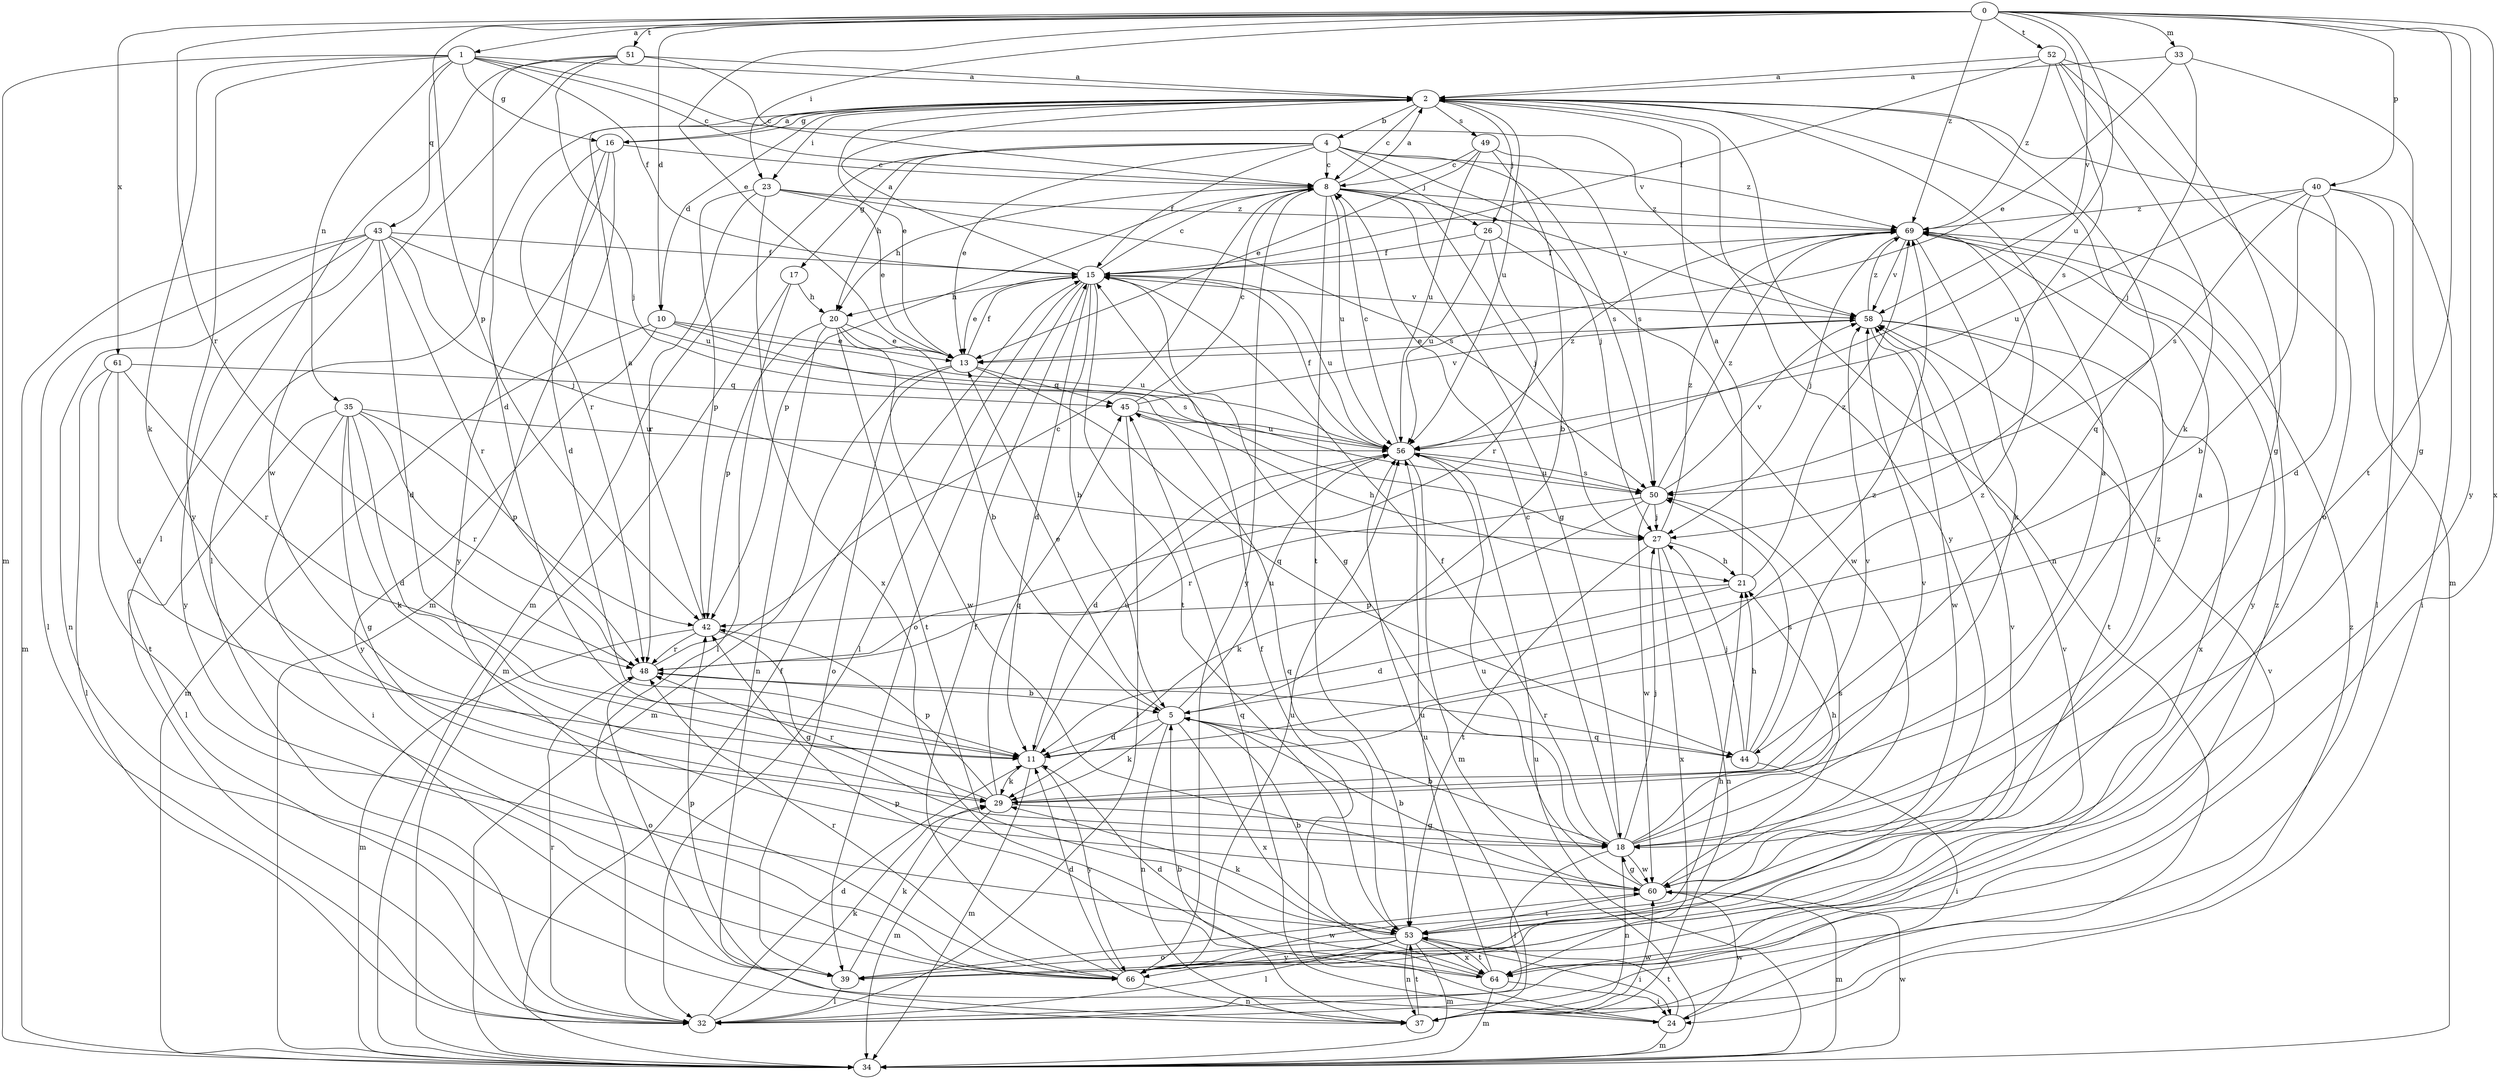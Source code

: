 strict digraph  {
0;
1;
2;
4;
5;
8;
10;
11;
13;
15;
16;
17;
18;
20;
21;
23;
24;
26;
27;
29;
32;
33;
34;
35;
37;
39;
40;
42;
43;
44;
45;
48;
49;
50;
51;
52;
53;
56;
58;
60;
61;
64;
66;
69;
0 -> 1  [label=a];
0 -> 10  [label=d];
0 -> 13  [label=e];
0 -> 23  [label=i];
0 -> 33  [label=m];
0 -> 40  [label=p];
0 -> 42  [label=p];
0 -> 48  [label=r];
0 -> 51  [label=t];
0 -> 52  [label=t];
0 -> 53  [label=t];
0 -> 56  [label=u];
0 -> 58  [label=v];
0 -> 61  [label=x];
0 -> 64  [label=x];
0 -> 66  [label=y];
0 -> 69  [label=z];
1 -> 2  [label=a];
1 -> 8  [label=c];
1 -> 15  [label=f];
1 -> 16  [label=g];
1 -> 29  [label=k];
1 -> 34  [label=m];
1 -> 35  [label=n];
1 -> 43  [label=q];
1 -> 58  [label=v];
1 -> 66  [label=y];
2 -> 4  [label=b];
2 -> 8  [label=c];
2 -> 10  [label=d];
2 -> 13  [label=e];
2 -> 16  [label=g];
2 -> 23  [label=i];
2 -> 26  [label=j];
2 -> 32  [label=l];
2 -> 34  [label=m];
2 -> 37  [label=n];
2 -> 44  [label=q];
2 -> 49  [label=s];
2 -> 56  [label=u];
2 -> 66  [label=y];
4 -> 8  [label=c];
4 -> 13  [label=e];
4 -> 15  [label=f];
4 -> 17  [label=g];
4 -> 20  [label=h];
4 -> 26  [label=j];
4 -> 27  [label=j];
4 -> 34  [label=m];
4 -> 50  [label=s];
4 -> 69  [label=z];
5 -> 11  [label=d];
5 -> 13  [label=e];
5 -> 29  [label=k];
5 -> 37  [label=n];
5 -> 44  [label=q];
5 -> 56  [label=u];
5 -> 64  [label=x];
8 -> 2  [label=a];
8 -> 18  [label=g];
8 -> 20  [label=h];
8 -> 27  [label=j];
8 -> 42  [label=p];
8 -> 53  [label=t];
8 -> 56  [label=u];
8 -> 58  [label=v];
8 -> 66  [label=y];
8 -> 69  [label=z];
10 -> 13  [label=e];
10 -> 34  [label=m];
10 -> 50  [label=s];
10 -> 56  [label=u];
10 -> 66  [label=y];
11 -> 29  [label=k];
11 -> 34  [label=m];
11 -> 56  [label=u];
11 -> 66  [label=y];
11 -> 69  [label=z];
13 -> 15  [label=f];
13 -> 34  [label=m];
13 -> 39  [label=o];
13 -> 44  [label=q];
13 -> 45  [label=q];
15 -> 2  [label=a];
15 -> 5  [label=b];
15 -> 8  [label=c];
15 -> 11  [label=d];
15 -> 13  [label=e];
15 -> 18  [label=g];
15 -> 20  [label=h];
15 -> 32  [label=l];
15 -> 39  [label=o];
15 -> 53  [label=t];
15 -> 56  [label=u];
15 -> 58  [label=v];
16 -> 2  [label=a];
16 -> 8  [label=c];
16 -> 11  [label=d];
16 -> 34  [label=m];
16 -> 48  [label=r];
16 -> 66  [label=y];
17 -> 20  [label=h];
17 -> 32  [label=l];
17 -> 34  [label=m];
18 -> 2  [label=a];
18 -> 5  [label=b];
18 -> 8  [label=c];
18 -> 15  [label=f];
18 -> 21  [label=h];
18 -> 27  [label=j];
18 -> 32  [label=l];
18 -> 37  [label=n];
18 -> 58  [label=v];
18 -> 60  [label=w];
18 -> 69  [label=z];
20 -> 5  [label=b];
20 -> 13  [label=e];
20 -> 37  [label=n];
20 -> 42  [label=p];
20 -> 53  [label=t];
20 -> 60  [label=w];
21 -> 2  [label=a];
21 -> 11  [label=d];
21 -> 42  [label=p];
21 -> 69  [label=z];
23 -> 13  [label=e];
23 -> 42  [label=p];
23 -> 48  [label=r];
23 -> 50  [label=s];
23 -> 64  [label=x];
23 -> 69  [label=z];
24 -> 15  [label=f];
24 -> 34  [label=m];
24 -> 45  [label=q];
24 -> 53  [label=t];
24 -> 60  [label=w];
26 -> 15  [label=f];
26 -> 48  [label=r];
26 -> 56  [label=u];
26 -> 60  [label=w];
27 -> 21  [label=h];
27 -> 37  [label=n];
27 -> 53  [label=t];
27 -> 64  [label=x];
27 -> 69  [label=z];
29 -> 18  [label=g];
29 -> 34  [label=m];
29 -> 42  [label=p];
29 -> 45  [label=q];
29 -> 48  [label=r];
29 -> 58  [label=v];
32 -> 11  [label=d];
32 -> 29  [label=k];
32 -> 48  [label=r];
32 -> 58  [label=v];
33 -> 2  [label=a];
33 -> 13  [label=e];
33 -> 18  [label=g];
33 -> 27  [label=j];
34 -> 15  [label=f];
34 -> 56  [label=u];
34 -> 60  [label=w];
35 -> 11  [label=d];
35 -> 18  [label=g];
35 -> 24  [label=i];
35 -> 29  [label=k];
35 -> 32  [label=l];
35 -> 42  [label=p];
35 -> 48  [label=r];
35 -> 56  [label=u];
37 -> 5  [label=b];
37 -> 53  [label=t];
37 -> 56  [label=u];
37 -> 60  [label=w];
37 -> 69  [label=z];
39 -> 29  [label=k];
39 -> 32  [label=l];
39 -> 42  [label=p];
39 -> 58  [label=v];
39 -> 60  [label=w];
40 -> 5  [label=b];
40 -> 11  [label=d];
40 -> 24  [label=i];
40 -> 32  [label=l];
40 -> 50  [label=s];
40 -> 56  [label=u];
40 -> 69  [label=z];
42 -> 2  [label=a];
42 -> 18  [label=g];
42 -> 34  [label=m];
42 -> 48  [label=r];
43 -> 11  [label=d];
43 -> 15  [label=f];
43 -> 27  [label=j];
43 -> 32  [label=l];
43 -> 34  [label=m];
43 -> 37  [label=n];
43 -> 48  [label=r];
43 -> 56  [label=u];
43 -> 66  [label=y];
44 -> 21  [label=h];
44 -> 24  [label=i];
44 -> 27  [label=j];
44 -> 48  [label=r];
44 -> 50  [label=s];
44 -> 69  [label=z];
45 -> 8  [label=c];
45 -> 21  [label=h];
45 -> 32  [label=l];
45 -> 56  [label=u];
45 -> 58  [label=v];
48 -> 5  [label=b];
48 -> 8  [label=c];
48 -> 39  [label=o];
49 -> 5  [label=b];
49 -> 8  [label=c];
49 -> 13  [label=e];
49 -> 50  [label=s];
49 -> 56  [label=u];
50 -> 27  [label=j];
50 -> 29  [label=k];
50 -> 48  [label=r];
50 -> 56  [label=u];
50 -> 58  [label=v];
50 -> 60  [label=w];
50 -> 69  [label=z];
51 -> 2  [label=a];
51 -> 8  [label=c];
51 -> 11  [label=d];
51 -> 27  [label=j];
51 -> 32  [label=l];
51 -> 60  [label=w];
52 -> 2  [label=a];
52 -> 15  [label=f];
52 -> 18  [label=g];
52 -> 29  [label=k];
52 -> 39  [label=o];
52 -> 50  [label=s];
52 -> 69  [label=z];
53 -> 5  [label=b];
53 -> 24  [label=i];
53 -> 29  [label=k];
53 -> 32  [label=l];
53 -> 34  [label=m];
53 -> 37  [label=n];
53 -> 39  [label=o];
53 -> 45  [label=q];
53 -> 58  [label=v];
53 -> 64  [label=x];
53 -> 66  [label=y];
56 -> 8  [label=c];
56 -> 11  [label=d];
56 -> 15  [label=f];
56 -> 34  [label=m];
56 -> 50  [label=s];
56 -> 69  [label=z];
58 -> 13  [label=e];
58 -> 53  [label=t];
58 -> 60  [label=w];
58 -> 64  [label=x];
58 -> 69  [label=z];
60 -> 2  [label=a];
60 -> 5  [label=b];
60 -> 18  [label=g];
60 -> 34  [label=m];
60 -> 50  [label=s];
60 -> 53  [label=t];
60 -> 56  [label=u];
61 -> 11  [label=d];
61 -> 32  [label=l];
61 -> 45  [label=q];
61 -> 48  [label=r];
61 -> 53  [label=t];
64 -> 11  [label=d];
64 -> 24  [label=i];
64 -> 34  [label=m];
64 -> 42  [label=p];
64 -> 53  [label=t];
64 -> 56  [label=u];
64 -> 69  [label=z];
66 -> 11  [label=d];
66 -> 15  [label=f];
66 -> 21  [label=h];
66 -> 37  [label=n];
66 -> 48  [label=r];
66 -> 56  [label=u];
69 -> 15  [label=f];
69 -> 27  [label=j];
69 -> 29  [label=k];
69 -> 58  [label=v];
69 -> 66  [label=y];
}
